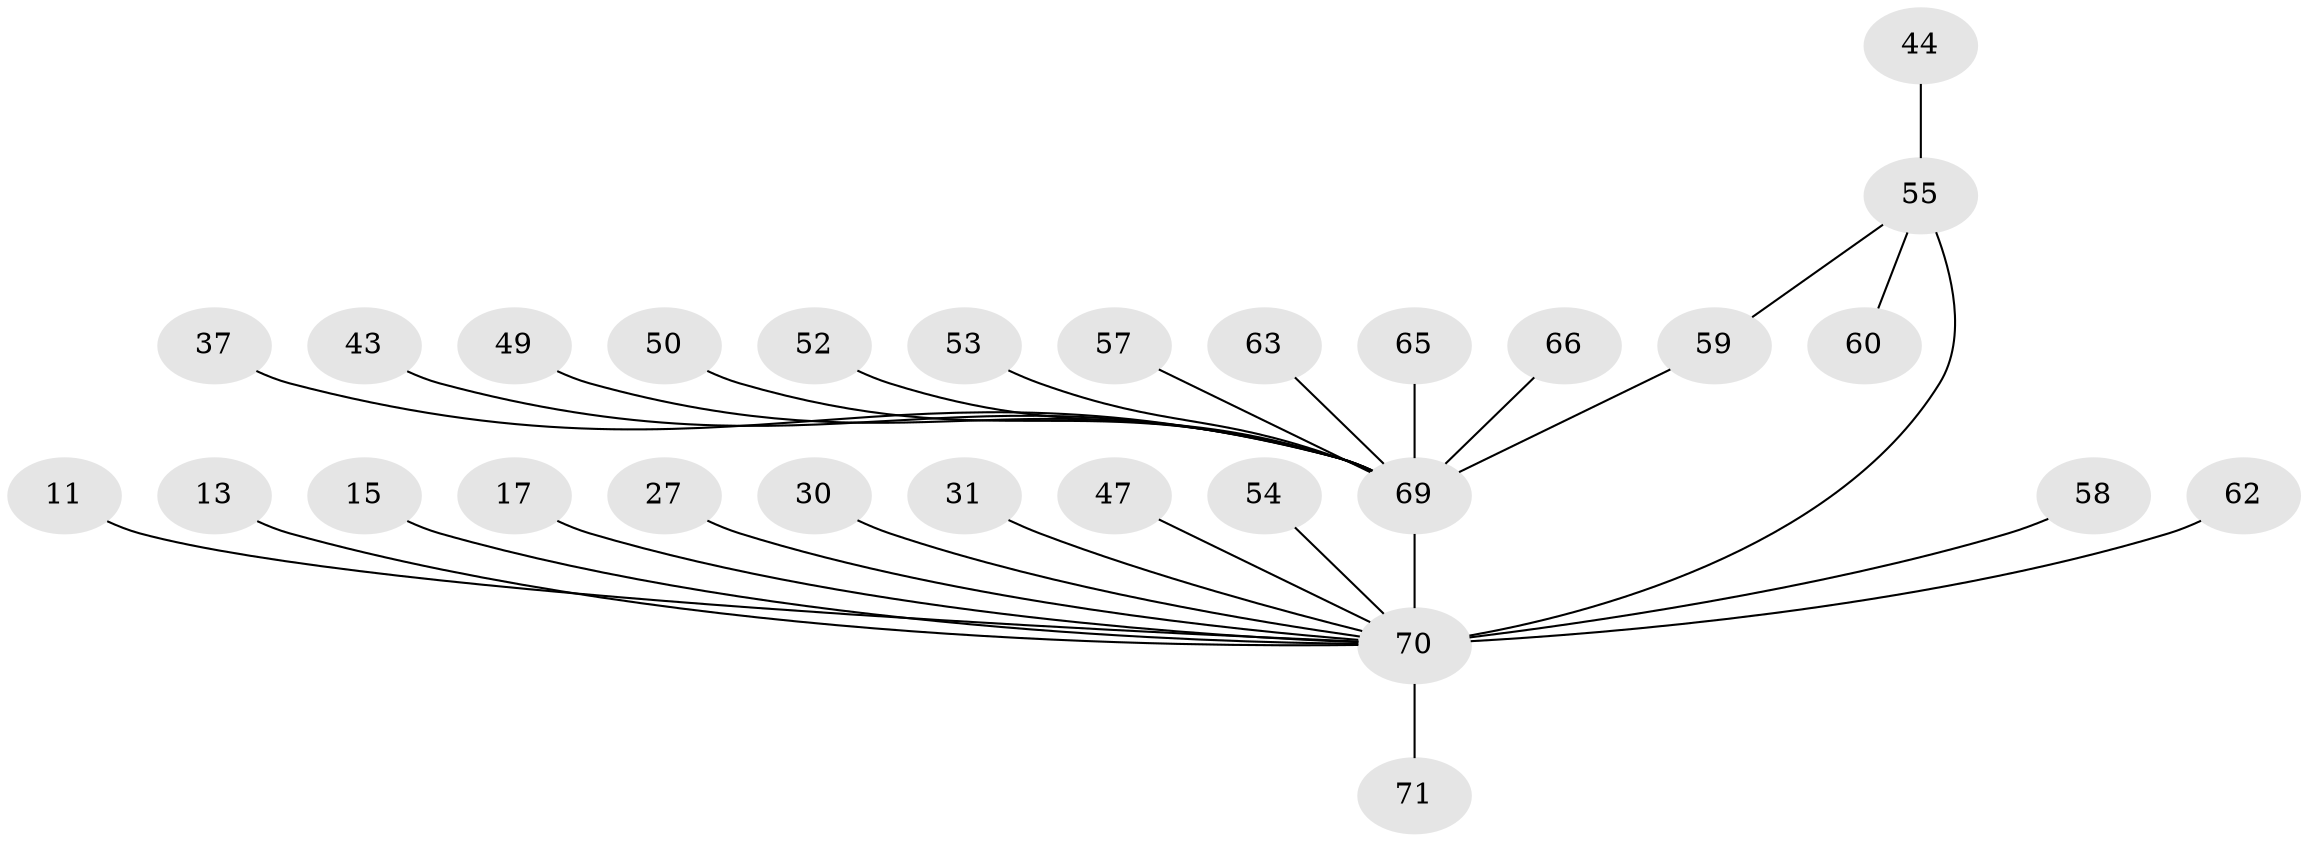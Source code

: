 // original degree distribution, {5: 0.056338028169014086, 29: 0.014084507042253521, 1: 0.6338028169014085, 4: 0.028169014084507043, 2: 0.14084507042253522, 15: 0.014084507042253521, 8: 0.014084507042253521, 7: 0.014084507042253521, 3: 0.08450704225352113}
// Generated by graph-tools (version 1.1) at 2025/51/03/04/25 21:51:47]
// undirected, 28 vertices, 28 edges
graph export_dot {
graph [start="1"]
  node [color=gray90,style=filled];
  11;
  13;
  15;
  17;
  27;
  30;
  31;
  37;
  43;
  44;
  47;
  49;
  50 [super="+42"];
  52;
  53;
  54;
  55 [super="+4+1+51+34"];
  57;
  58;
  59 [super="+56"];
  60;
  62;
  63;
  65 [super="+40+26+39"];
  66;
  69 [super="+8+10+61+14+21+24+33+68+67+35"];
  70 [super="+20+3+7"];
  71;
  11 -- 70;
  13 -- 70;
  15 -- 70;
  17 -- 70;
  27 -- 70;
  30 -- 70;
  31 -- 70;
  37 -- 69;
  43 -- 69;
  44 -- 55;
  47 -- 70;
  49 -- 69;
  50 -- 69;
  52 -- 69;
  53 -- 69;
  54 -- 70;
  55 -- 60;
  55 -- 59 [weight=2];
  55 -- 70 [weight=3];
  57 -- 69;
  58 -- 70;
  59 -- 69;
  62 -- 70;
  63 -- 69;
  65 -- 69 [weight=2];
  66 -- 69;
  69 -- 70 [weight=8];
  70 -- 71;
}
